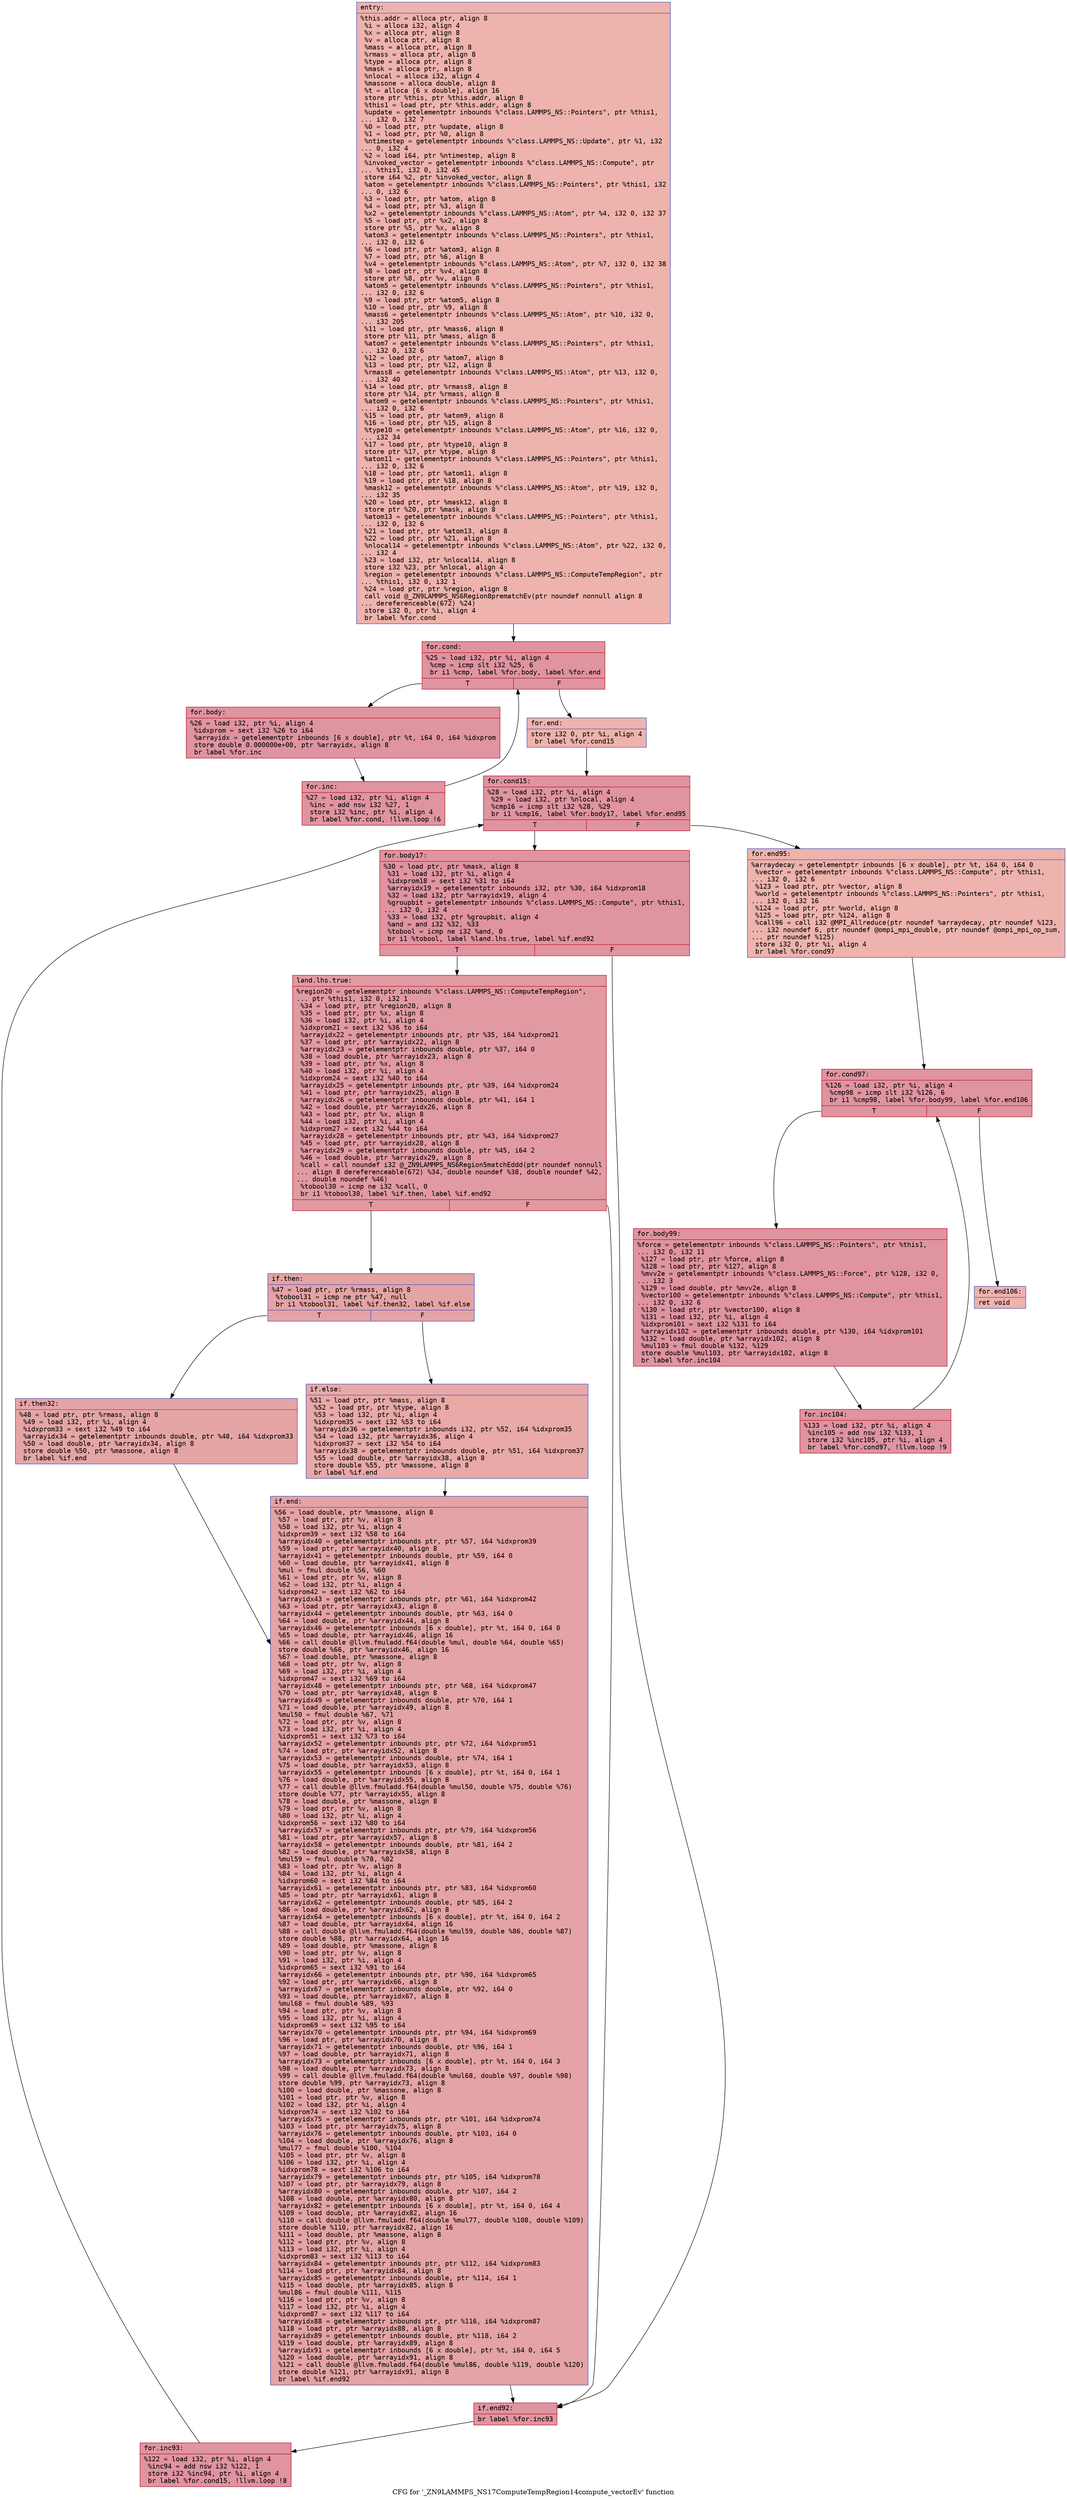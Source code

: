 digraph "CFG for '_ZN9LAMMPS_NS17ComputeTempRegion14compute_vectorEv' function" {
	label="CFG for '_ZN9LAMMPS_NS17ComputeTempRegion14compute_vectorEv' function";

	Node0x563e8ba33cb0 [shape=record,color="#3d50c3ff", style=filled, fillcolor="#d6524470" fontname="Courier",label="{entry:\l|  %this.addr = alloca ptr, align 8\l  %i = alloca i32, align 4\l  %x = alloca ptr, align 8\l  %v = alloca ptr, align 8\l  %mass = alloca ptr, align 8\l  %rmass = alloca ptr, align 8\l  %type = alloca ptr, align 8\l  %mask = alloca ptr, align 8\l  %nlocal = alloca i32, align 4\l  %massone = alloca double, align 8\l  %t = alloca [6 x double], align 16\l  store ptr %this, ptr %this.addr, align 8\l  %this1 = load ptr, ptr %this.addr, align 8\l  %update = getelementptr inbounds %\"class.LAMMPS_NS::Pointers\", ptr %this1,\l... i32 0, i32 7\l  %0 = load ptr, ptr %update, align 8\l  %1 = load ptr, ptr %0, align 8\l  %ntimestep = getelementptr inbounds %\"class.LAMMPS_NS::Update\", ptr %1, i32\l... 0, i32 4\l  %2 = load i64, ptr %ntimestep, align 8\l  %invoked_vector = getelementptr inbounds %\"class.LAMMPS_NS::Compute\", ptr\l... %this1, i32 0, i32 45\l  store i64 %2, ptr %invoked_vector, align 8\l  %atom = getelementptr inbounds %\"class.LAMMPS_NS::Pointers\", ptr %this1, i32\l... 0, i32 6\l  %3 = load ptr, ptr %atom, align 8\l  %4 = load ptr, ptr %3, align 8\l  %x2 = getelementptr inbounds %\"class.LAMMPS_NS::Atom\", ptr %4, i32 0, i32 37\l  %5 = load ptr, ptr %x2, align 8\l  store ptr %5, ptr %x, align 8\l  %atom3 = getelementptr inbounds %\"class.LAMMPS_NS::Pointers\", ptr %this1,\l... i32 0, i32 6\l  %6 = load ptr, ptr %atom3, align 8\l  %7 = load ptr, ptr %6, align 8\l  %v4 = getelementptr inbounds %\"class.LAMMPS_NS::Atom\", ptr %7, i32 0, i32 38\l  %8 = load ptr, ptr %v4, align 8\l  store ptr %8, ptr %v, align 8\l  %atom5 = getelementptr inbounds %\"class.LAMMPS_NS::Pointers\", ptr %this1,\l... i32 0, i32 6\l  %9 = load ptr, ptr %atom5, align 8\l  %10 = load ptr, ptr %9, align 8\l  %mass6 = getelementptr inbounds %\"class.LAMMPS_NS::Atom\", ptr %10, i32 0,\l... i32 205\l  %11 = load ptr, ptr %mass6, align 8\l  store ptr %11, ptr %mass, align 8\l  %atom7 = getelementptr inbounds %\"class.LAMMPS_NS::Pointers\", ptr %this1,\l... i32 0, i32 6\l  %12 = load ptr, ptr %atom7, align 8\l  %13 = load ptr, ptr %12, align 8\l  %rmass8 = getelementptr inbounds %\"class.LAMMPS_NS::Atom\", ptr %13, i32 0,\l... i32 40\l  %14 = load ptr, ptr %rmass8, align 8\l  store ptr %14, ptr %rmass, align 8\l  %atom9 = getelementptr inbounds %\"class.LAMMPS_NS::Pointers\", ptr %this1,\l... i32 0, i32 6\l  %15 = load ptr, ptr %atom9, align 8\l  %16 = load ptr, ptr %15, align 8\l  %type10 = getelementptr inbounds %\"class.LAMMPS_NS::Atom\", ptr %16, i32 0,\l... i32 34\l  %17 = load ptr, ptr %type10, align 8\l  store ptr %17, ptr %type, align 8\l  %atom11 = getelementptr inbounds %\"class.LAMMPS_NS::Pointers\", ptr %this1,\l... i32 0, i32 6\l  %18 = load ptr, ptr %atom11, align 8\l  %19 = load ptr, ptr %18, align 8\l  %mask12 = getelementptr inbounds %\"class.LAMMPS_NS::Atom\", ptr %19, i32 0,\l... i32 35\l  %20 = load ptr, ptr %mask12, align 8\l  store ptr %20, ptr %mask, align 8\l  %atom13 = getelementptr inbounds %\"class.LAMMPS_NS::Pointers\", ptr %this1,\l... i32 0, i32 6\l  %21 = load ptr, ptr %atom13, align 8\l  %22 = load ptr, ptr %21, align 8\l  %nlocal14 = getelementptr inbounds %\"class.LAMMPS_NS::Atom\", ptr %22, i32 0,\l... i32 4\l  %23 = load i32, ptr %nlocal14, align 8\l  store i32 %23, ptr %nlocal, align 4\l  %region = getelementptr inbounds %\"class.LAMMPS_NS::ComputeTempRegion\", ptr\l... %this1, i32 0, i32 1\l  %24 = load ptr, ptr %region, align 8\l  call void @_ZN9LAMMPS_NS6Region8prematchEv(ptr noundef nonnull align 8\l... dereferenceable(672) %24)\l  store i32 0, ptr %i, align 4\l  br label %for.cond\l}"];
	Node0x563e8ba33cb0 -> Node0x563e8ba405e0[tooltip="entry -> for.cond\nProbability 100.00%" ];
	Node0x563e8ba405e0 [shape=record,color="#b70d28ff", style=filled, fillcolor="#b70d2870" fontname="Courier",label="{for.cond:\l|  %25 = load i32, ptr %i, align 4\l  %cmp = icmp slt i32 %25, 6\l  br i1 %cmp, label %for.body, label %for.end\l|{<s0>T|<s1>F}}"];
	Node0x563e8ba405e0:s0 -> Node0x563e8ba407b0[tooltip="for.cond -> for.body\nProbability 96.88%" ];
	Node0x563e8ba405e0:s1 -> Node0x563e8ba40800[tooltip="for.cond -> for.end\nProbability 3.12%" ];
	Node0x563e8ba407b0 [shape=record,color="#b70d28ff", style=filled, fillcolor="#b70d2870" fontname="Courier",label="{for.body:\l|  %26 = load i32, ptr %i, align 4\l  %idxprom = sext i32 %26 to i64\l  %arrayidx = getelementptr inbounds [6 x double], ptr %t, i64 0, i64 %idxprom\l  store double 0.000000e+00, ptr %arrayidx, align 8\l  br label %for.inc\l}"];
	Node0x563e8ba407b0 -> Node0x563e8ba40bc0[tooltip="for.body -> for.inc\nProbability 100.00%" ];
	Node0x563e8ba40bc0 [shape=record,color="#b70d28ff", style=filled, fillcolor="#b70d2870" fontname="Courier",label="{for.inc:\l|  %27 = load i32, ptr %i, align 4\l  %inc = add nsw i32 %27, 1\l  store i32 %inc, ptr %i, align 4\l  br label %for.cond, !llvm.loop !6\l}"];
	Node0x563e8ba40bc0 -> Node0x563e8ba405e0[tooltip="for.inc -> for.cond\nProbability 100.00%" ];
	Node0x563e8ba40800 [shape=record,color="#3d50c3ff", style=filled, fillcolor="#d6524470" fontname="Courier",label="{for.end:\l|  store i32 0, ptr %i, align 4\l  br label %for.cond15\l}"];
	Node0x563e8ba40800 -> Node0x563e8ba41050[tooltip="for.end -> for.cond15\nProbability 100.00%" ];
	Node0x563e8ba41050 [shape=record,color="#b70d28ff", style=filled, fillcolor="#b70d2870" fontname="Courier",label="{for.cond15:\l|  %28 = load i32, ptr %i, align 4\l  %29 = load i32, ptr %nlocal, align 4\l  %cmp16 = icmp slt i32 %28, %29\l  br i1 %cmp16, label %for.body17, label %for.end95\l|{<s0>T|<s1>F}}"];
	Node0x563e8ba41050:s0 -> Node0x563e8ba412f0[tooltip="for.cond15 -> for.body17\nProbability 96.88%" ];
	Node0x563e8ba41050:s1 -> Node0x563e8ba41370[tooltip="for.cond15 -> for.end95\nProbability 3.12%" ];
	Node0x563e8ba412f0 [shape=record,color="#b70d28ff", style=filled, fillcolor="#b70d2870" fontname="Courier",label="{for.body17:\l|  %30 = load ptr, ptr %mask, align 8\l  %31 = load i32, ptr %i, align 4\l  %idxprom18 = sext i32 %31 to i64\l  %arrayidx19 = getelementptr inbounds i32, ptr %30, i64 %idxprom18\l  %32 = load i32, ptr %arrayidx19, align 4\l  %groupbit = getelementptr inbounds %\"class.LAMMPS_NS::Compute\", ptr %this1,\l... i32 0, i32 4\l  %33 = load i32, ptr %groupbit, align 4\l  %and = and i32 %32, %33\l  %tobool = icmp ne i32 %and, 0\l  br i1 %tobool, label %land.lhs.true, label %if.end92\l|{<s0>T|<s1>F}}"];
	Node0x563e8ba412f0:s0 -> Node0x563e8ba42080[tooltip="for.body17 -> land.lhs.true\nProbability 62.50%" ];
	Node0x563e8ba412f0:s1 -> Node0x563e8ba42100[tooltip="for.body17 -> if.end92\nProbability 37.50%" ];
	Node0x563e8ba42080 [shape=record,color="#b70d28ff", style=filled, fillcolor="#bb1b2c70" fontname="Courier",label="{land.lhs.true:\l|  %region20 = getelementptr inbounds %\"class.LAMMPS_NS::ComputeTempRegion\",\l... ptr %this1, i32 0, i32 1\l  %34 = load ptr, ptr %region20, align 8\l  %35 = load ptr, ptr %x, align 8\l  %36 = load i32, ptr %i, align 4\l  %idxprom21 = sext i32 %36 to i64\l  %arrayidx22 = getelementptr inbounds ptr, ptr %35, i64 %idxprom21\l  %37 = load ptr, ptr %arrayidx22, align 8\l  %arrayidx23 = getelementptr inbounds double, ptr %37, i64 0\l  %38 = load double, ptr %arrayidx23, align 8\l  %39 = load ptr, ptr %x, align 8\l  %40 = load i32, ptr %i, align 4\l  %idxprom24 = sext i32 %40 to i64\l  %arrayidx25 = getelementptr inbounds ptr, ptr %39, i64 %idxprom24\l  %41 = load ptr, ptr %arrayidx25, align 8\l  %arrayidx26 = getelementptr inbounds double, ptr %41, i64 1\l  %42 = load double, ptr %arrayidx26, align 8\l  %43 = load ptr, ptr %x, align 8\l  %44 = load i32, ptr %i, align 4\l  %idxprom27 = sext i32 %44 to i64\l  %arrayidx28 = getelementptr inbounds ptr, ptr %43, i64 %idxprom27\l  %45 = load ptr, ptr %arrayidx28, align 8\l  %arrayidx29 = getelementptr inbounds double, ptr %45, i64 2\l  %46 = load double, ptr %arrayidx29, align 8\l  %call = call noundef i32 @_ZN9LAMMPS_NS6Region5matchEddd(ptr noundef nonnull\l... align 8 dereferenceable(672) %34, double noundef %38, double noundef %42,\l... double noundef %46)\l  %tobool30 = icmp ne i32 %call, 0\l  br i1 %tobool30, label %if.then, label %if.end92\l|{<s0>T|<s1>F}}"];
	Node0x563e8ba42080:s0 -> Node0x563e8ba432e0[tooltip="land.lhs.true -> if.then\nProbability 62.50%" ];
	Node0x563e8ba42080:s1 -> Node0x563e8ba42100[tooltip="land.lhs.true -> if.end92\nProbability 37.50%" ];
	Node0x563e8ba432e0 [shape=record,color="#3d50c3ff", style=filled, fillcolor="#c32e3170" fontname="Courier",label="{if.then:\l|  %47 = load ptr, ptr %rmass, align 8\l  %tobool31 = icmp ne ptr %47, null\l  br i1 %tobool31, label %if.then32, label %if.else\l|{<s0>T|<s1>F}}"];
	Node0x563e8ba432e0:s0 -> Node0x563e8ba43d00[tooltip="if.then -> if.then32\nProbability 62.50%" ];
	Node0x563e8ba432e0:s1 -> Node0x563e8ba43d80[tooltip="if.then -> if.else\nProbability 37.50%" ];
	Node0x563e8ba43d00 [shape=record,color="#3d50c3ff", style=filled, fillcolor="#c5333470" fontname="Courier",label="{if.then32:\l|  %48 = load ptr, ptr %rmass, align 8\l  %49 = load i32, ptr %i, align 4\l  %idxprom33 = sext i32 %49 to i64\l  %arrayidx34 = getelementptr inbounds double, ptr %48, i64 %idxprom33\l  %50 = load double, ptr %arrayidx34, align 8\l  store double %50, ptr %massone, align 8\l  br label %if.end\l}"];
	Node0x563e8ba43d00 -> Node0x563e8ba44230[tooltip="if.then32 -> if.end\nProbability 100.00%" ];
	Node0x563e8ba43d80 [shape=record,color="#3d50c3ff", style=filled, fillcolor="#ca3b3770" fontname="Courier",label="{if.else:\l|  %51 = load ptr, ptr %mass, align 8\l  %52 = load ptr, ptr %type, align 8\l  %53 = load i32, ptr %i, align 4\l  %idxprom35 = sext i32 %53 to i64\l  %arrayidx36 = getelementptr inbounds i32, ptr %52, i64 %idxprom35\l  %54 = load i32, ptr %arrayidx36, align 4\l  %idxprom37 = sext i32 %54 to i64\l  %arrayidx38 = getelementptr inbounds double, ptr %51, i64 %idxprom37\l  %55 = load double, ptr %arrayidx38, align 8\l  store double %55, ptr %massone, align 8\l  br label %if.end\l}"];
	Node0x563e8ba43d80 -> Node0x563e8ba44230[tooltip="if.else -> if.end\nProbability 100.00%" ];
	Node0x563e8ba44230 [shape=record,color="#3d50c3ff", style=filled, fillcolor="#c32e3170" fontname="Courier",label="{if.end:\l|  %56 = load double, ptr %massone, align 8\l  %57 = load ptr, ptr %v, align 8\l  %58 = load i32, ptr %i, align 4\l  %idxprom39 = sext i32 %58 to i64\l  %arrayidx40 = getelementptr inbounds ptr, ptr %57, i64 %idxprom39\l  %59 = load ptr, ptr %arrayidx40, align 8\l  %arrayidx41 = getelementptr inbounds double, ptr %59, i64 0\l  %60 = load double, ptr %arrayidx41, align 8\l  %mul = fmul double %56, %60\l  %61 = load ptr, ptr %v, align 8\l  %62 = load i32, ptr %i, align 4\l  %idxprom42 = sext i32 %62 to i64\l  %arrayidx43 = getelementptr inbounds ptr, ptr %61, i64 %idxprom42\l  %63 = load ptr, ptr %arrayidx43, align 8\l  %arrayidx44 = getelementptr inbounds double, ptr %63, i64 0\l  %64 = load double, ptr %arrayidx44, align 8\l  %arrayidx46 = getelementptr inbounds [6 x double], ptr %t, i64 0, i64 0\l  %65 = load double, ptr %arrayidx46, align 16\l  %66 = call double @llvm.fmuladd.f64(double %mul, double %64, double %65)\l  store double %66, ptr %arrayidx46, align 16\l  %67 = load double, ptr %massone, align 8\l  %68 = load ptr, ptr %v, align 8\l  %69 = load i32, ptr %i, align 4\l  %idxprom47 = sext i32 %69 to i64\l  %arrayidx48 = getelementptr inbounds ptr, ptr %68, i64 %idxprom47\l  %70 = load ptr, ptr %arrayidx48, align 8\l  %arrayidx49 = getelementptr inbounds double, ptr %70, i64 1\l  %71 = load double, ptr %arrayidx49, align 8\l  %mul50 = fmul double %67, %71\l  %72 = load ptr, ptr %v, align 8\l  %73 = load i32, ptr %i, align 4\l  %idxprom51 = sext i32 %73 to i64\l  %arrayidx52 = getelementptr inbounds ptr, ptr %72, i64 %idxprom51\l  %74 = load ptr, ptr %arrayidx52, align 8\l  %arrayidx53 = getelementptr inbounds double, ptr %74, i64 1\l  %75 = load double, ptr %arrayidx53, align 8\l  %arrayidx55 = getelementptr inbounds [6 x double], ptr %t, i64 0, i64 1\l  %76 = load double, ptr %arrayidx55, align 8\l  %77 = call double @llvm.fmuladd.f64(double %mul50, double %75, double %76)\l  store double %77, ptr %arrayidx55, align 8\l  %78 = load double, ptr %massone, align 8\l  %79 = load ptr, ptr %v, align 8\l  %80 = load i32, ptr %i, align 4\l  %idxprom56 = sext i32 %80 to i64\l  %arrayidx57 = getelementptr inbounds ptr, ptr %79, i64 %idxprom56\l  %81 = load ptr, ptr %arrayidx57, align 8\l  %arrayidx58 = getelementptr inbounds double, ptr %81, i64 2\l  %82 = load double, ptr %arrayidx58, align 8\l  %mul59 = fmul double %78, %82\l  %83 = load ptr, ptr %v, align 8\l  %84 = load i32, ptr %i, align 4\l  %idxprom60 = sext i32 %84 to i64\l  %arrayidx61 = getelementptr inbounds ptr, ptr %83, i64 %idxprom60\l  %85 = load ptr, ptr %arrayidx61, align 8\l  %arrayidx62 = getelementptr inbounds double, ptr %85, i64 2\l  %86 = load double, ptr %arrayidx62, align 8\l  %arrayidx64 = getelementptr inbounds [6 x double], ptr %t, i64 0, i64 2\l  %87 = load double, ptr %arrayidx64, align 16\l  %88 = call double @llvm.fmuladd.f64(double %mul59, double %86, double %87)\l  store double %88, ptr %arrayidx64, align 16\l  %89 = load double, ptr %massone, align 8\l  %90 = load ptr, ptr %v, align 8\l  %91 = load i32, ptr %i, align 4\l  %idxprom65 = sext i32 %91 to i64\l  %arrayidx66 = getelementptr inbounds ptr, ptr %90, i64 %idxprom65\l  %92 = load ptr, ptr %arrayidx66, align 8\l  %arrayidx67 = getelementptr inbounds double, ptr %92, i64 0\l  %93 = load double, ptr %arrayidx67, align 8\l  %mul68 = fmul double %89, %93\l  %94 = load ptr, ptr %v, align 8\l  %95 = load i32, ptr %i, align 4\l  %idxprom69 = sext i32 %95 to i64\l  %arrayidx70 = getelementptr inbounds ptr, ptr %94, i64 %idxprom69\l  %96 = load ptr, ptr %arrayidx70, align 8\l  %arrayidx71 = getelementptr inbounds double, ptr %96, i64 1\l  %97 = load double, ptr %arrayidx71, align 8\l  %arrayidx73 = getelementptr inbounds [6 x double], ptr %t, i64 0, i64 3\l  %98 = load double, ptr %arrayidx73, align 8\l  %99 = call double @llvm.fmuladd.f64(double %mul68, double %97, double %98)\l  store double %99, ptr %arrayidx73, align 8\l  %100 = load double, ptr %massone, align 8\l  %101 = load ptr, ptr %v, align 8\l  %102 = load i32, ptr %i, align 4\l  %idxprom74 = sext i32 %102 to i64\l  %arrayidx75 = getelementptr inbounds ptr, ptr %101, i64 %idxprom74\l  %103 = load ptr, ptr %arrayidx75, align 8\l  %arrayidx76 = getelementptr inbounds double, ptr %103, i64 0\l  %104 = load double, ptr %arrayidx76, align 8\l  %mul77 = fmul double %100, %104\l  %105 = load ptr, ptr %v, align 8\l  %106 = load i32, ptr %i, align 4\l  %idxprom78 = sext i32 %106 to i64\l  %arrayidx79 = getelementptr inbounds ptr, ptr %105, i64 %idxprom78\l  %107 = load ptr, ptr %arrayidx79, align 8\l  %arrayidx80 = getelementptr inbounds double, ptr %107, i64 2\l  %108 = load double, ptr %arrayidx80, align 8\l  %arrayidx82 = getelementptr inbounds [6 x double], ptr %t, i64 0, i64 4\l  %109 = load double, ptr %arrayidx82, align 16\l  %110 = call double @llvm.fmuladd.f64(double %mul77, double %108, double %109)\l  store double %110, ptr %arrayidx82, align 16\l  %111 = load double, ptr %massone, align 8\l  %112 = load ptr, ptr %v, align 8\l  %113 = load i32, ptr %i, align 4\l  %idxprom83 = sext i32 %113 to i64\l  %arrayidx84 = getelementptr inbounds ptr, ptr %112, i64 %idxprom83\l  %114 = load ptr, ptr %arrayidx84, align 8\l  %arrayidx85 = getelementptr inbounds double, ptr %114, i64 1\l  %115 = load double, ptr %arrayidx85, align 8\l  %mul86 = fmul double %111, %115\l  %116 = load ptr, ptr %v, align 8\l  %117 = load i32, ptr %i, align 4\l  %idxprom87 = sext i32 %117 to i64\l  %arrayidx88 = getelementptr inbounds ptr, ptr %116, i64 %idxprom87\l  %118 = load ptr, ptr %arrayidx88, align 8\l  %arrayidx89 = getelementptr inbounds double, ptr %118, i64 2\l  %119 = load double, ptr %arrayidx89, align 8\l  %arrayidx91 = getelementptr inbounds [6 x double], ptr %t, i64 0, i64 5\l  %120 = load double, ptr %arrayidx91, align 8\l  %121 = call double @llvm.fmuladd.f64(double %mul86, double %119, double %120)\l  store double %121, ptr %arrayidx91, align 8\l  br label %if.end92\l}"];
	Node0x563e8ba44230 -> Node0x563e8ba42100[tooltip="if.end -> if.end92\nProbability 100.00%" ];
	Node0x563e8ba42100 [shape=record,color="#b70d28ff", style=filled, fillcolor="#b70d2870" fontname="Courier",label="{if.end92:\l|  br label %for.inc93\l}"];
	Node0x563e8ba42100 -> Node0x563e8ba4a5c0[tooltip="if.end92 -> for.inc93\nProbability 100.00%" ];
	Node0x563e8ba4a5c0 [shape=record,color="#b70d28ff", style=filled, fillcolor="#b70d2870" fontname="Courier",label="{for.inc93:\l|  %122 = load i32, ptr %i, align 4\l  %inc94 = add nsw i32 %122, 1\l  store i32 %inc94, ptr %i, align 4\l  br label %for.cond15, !llvm.loop !8\l}"];
	Node0x563e8ba4a5c0 -> Node0x563e8ba41050[tooltip="for.inc93 -> for.cond15\nProbability 100.00%" ];
	Node0x563e8ba41370 [shape=record,color="#3d50c3ff", style=filled, fillcolor="#d6524470" fontname="Courier",label="{for.end95:\l|  %arraydecay = getelementptr inbounds [6 x double], ptr %t, i64 0, i64 0\l  %vector = getelementptr inbounds %\"class.LAMMPS_NS::Compute\", ptr %this1,\l... i32 0, i32 6\l  %123 = load ptr, ptr %vector, align 8\l  %world = getelementptr inbounds %\"class.LAMMPS_NS::Pointers\", ptr %this1,\l... i32 0, i32 16\l  %124 = load ptr, ptr %world, align 8\l  %125 = load ptr, ptr %124, align 8\l  %call96 = call i32 @MPI_Allreduce(ptr noundef %arraydecay, ptr noundef %123,\l... i32 noundef 6, ptr noundef @ompi_mpi_double, ptr noundef @ompi_mpi_op_sum,\l... ptr noundef %125)\l  store i32 0, ptr %i, align 4\l  br label %for.cond97\l}"];
	Node0x563e8ba41370 -> Node0x563e8ba4b070[tooltip="for.end95 -> for.cond97\nProbability 100.00%" ];
	Node0x563e8ba4b070 [shape=record,color="#b70d28ff", style=filled, fillcolor="#b70d2870" fontname="Courier",label="{for.cond97:\l|  %126 = load i32, ptr %i, align 4\l  %cmp98 = icmp slt i32 %126, 6\l  br i1 %cmp98, label %for.body99, label %for.end106\l|{<s0>T|<s1>F}}"];
	Node0x563e8ba4b070:s0 -> Node0x563e8ba4b240[tooltip="for.cond97 -> for.body99\nProbability 96.88%" ];
	Node0x563e8ba4b070:s1 -> Node0x563e8ba4b2c0[tooltip="for.cond97 -> for.end106\nProbability 3.12%" ];
	Node0x563e8ba4b240 [shape=record,color="#b70d28ff", style=filled, fillcolor="#b70d2870" fontname="Courier",label="{for.body99:\l|  %force = getelementptr inbounds %\"class.LAMMPS_NS::Pointers\", ptr %this1,\l... i32 0, i32 11\l  %127 = load ptr, ptr %force, align 8\l  %128 = load ptr, ptr %127, align 8\l  %mvv2e = getelementptr inbounds %\"class.LAMMPS_NS::Force\", ptr %128, i32 0,\l... i32 3\l  %129 = load double, ptr %mvv2e, align 8\l  %vector100 = getelementptr inbounds %\"class.LAMMPS_NS::Compute\", ptr %this1,\l... i32 0, i32 6\l  %130 = load ptr, ptr %vector100, align 8\l  %131 = load i32, ptr %i, align 4\l  %idxprom101 = sext i32 %131 to i64\l  %arrayidx102 = getelementptr inbounds double, ptr %130, i64 %idxprom101\l  %132 = load double, ptr %arrayidx102, align 8\l  %mul103 = fmul double %132, %129\l  store double %mul103, ptr %arrayidx102, align 8\l  br label %for.inc104\l}"];
	Node0x563e8ba4b240 -> Node0x563e8ba4bc60[tooltip="for.body99 -> for.inc104\nProbability 100.00%" ];
	Node0x563e8ba4bc60 [shape=record,color="#b70d28ff", style=filled, fillcolor="#b70d2870" fontname="Courier",label="{for.inc104:\l|  %133 = load i32, ptr %i, align 4\l  %inc105 = add nsw i32 %133, 1\l  store i32 %inc105, ptr %i, align 4\l  br label %for.cond97, !llvm.loop !9\l}"];
	Node0x563e8ba4bc60 -> Node0x563e8ba4b070[tooltip="for.inc104 -> for.cond97\nProbability 100.00%" ];
	Node0x563e8ba4b2c0 [shape=record,color="#3d50c3ff", style=filled, fillcolor="#d6524470" fontname="Courier",label="{for.end106:\l|  ret void\l}"];
}
